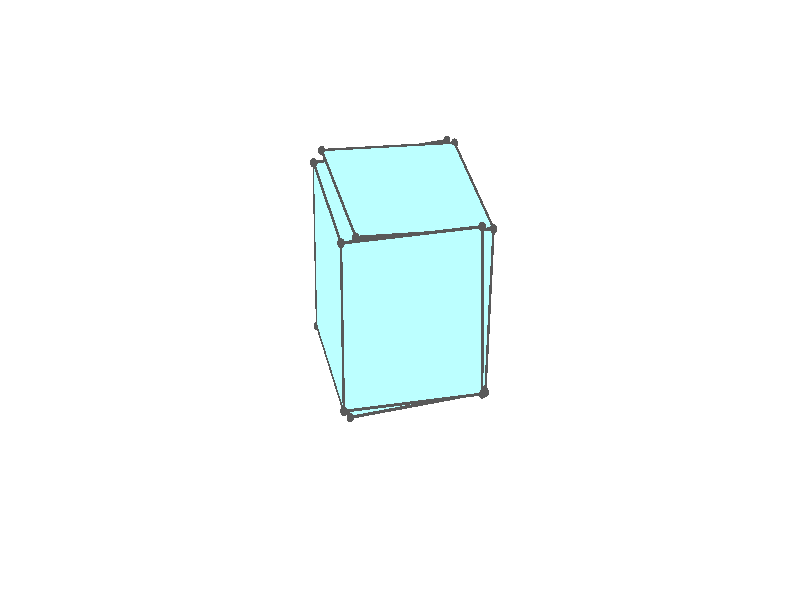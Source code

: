 #version 3.7;
global_settings{assumed_gamma 1.0}
camera{perspective location <18.750000000000000000000000, 10.825317547305481014063844, 12.499999999999996447286321> right <0.133333333333333331482962, -0.230940107675850353485814, -0.000000000000000000000000> up <-0.064951905283832905846353, -0.037499999999999998612221, 0.129903810567665811692706> direction <0.750000000000000111022302, 0.433012701892219298294151, 0.499999999999999944488849> sky <-0.433012701892219298294151, -0.249999999999999944488849, 0.866025403784438707610605> look_at <18.000000000000000000000000, 10.392304845413262270881205, 11.999999999999996447286321>}
light_source{<18.750000000000000000000000, 10.825317547305481014063844, 12.499999999999996447286321> rgb<1.0,1.0,1.0>}
background{rgb<1,1,1>}
union{union{object{union{sphere{<0.000000000000000049995996, 0.816496580927725923437777, -0.425895998510578910334345>,0.029999999999999998889777}sphere{<-0.816496580927725923437777, 0.000000000000000099991992, -0.425895998510578910334345>,0.029999999999999998889777}sphere{<-0.000000000000000149987989, -0.816496580927725923437777, -0.425895998510578910334345>,0.029999999999999998889777}sphere{<0.816496580927725923437777, -0.000000000000000199983985, -0.425895998510578910334345>,0.029999999999999998889777}} pigment{rgb<0.1,0.1,0.1>}}object{union{cylinder{<0.000000000000000049995996, 0.816496580927725923437777, -0.425895998510578910334345>,<-0.816496580927725923437777, 0.000000000000000099991992, -0.425895998510578910334345>,0.010000000000000000208167}cylinder{<-0.816496580927725923437777, 0.000000000000000099991992, -0.425895998510578910334345>,<-0.000000000000000149987989, -0.816496580927725923437777, -0.425895998510578910334345>,0.010000000000000000208167}cylinder{<-0.000000000000000149987989, -0.816496580927725923437777, -0.425895998510578910334345>,<0.816496580927725923437777, -0.000000000000000199983985, -0.425895998510578910334345>,0.010000000000000000208167}cylinder{<0.816496580927725923437777, -0.000000000000000199983985, -0.425895998510578910334345>,<0.000000000000000049995996, 0.816496580927725923437777, -0.425895998510578910334345>,0.010000000000000000208167}} pigment{rgb<0.1,0.1,0.1>}}object{polygon{4.000000000000000000000000,<0.000000000000000049995996, 0.816496580927725923437777, -0.425895998510578910334345>,<-0.816496580927725923437777, 0.000000000000000099991992, -0.425895998510578910334345>,<-0.000000000000000149987989, -0.816496580927725923437777, -0.425895998510578910334345>,<0.816496580927725923437777, -0.000000000000000199983985, -0.425895998510578910334345>} pigment{rgbft<0.5,1.0,1.0,0.1,0.1>}}}union{object{union{sphere{<-0.000000000000000083266727, 0.816496580927726145482382, -0.425895998510579021356648>,0.029999999999999998889777}sphere{<-0.816496580927725923437777, 0.000000000000000027755576, -0.425895998510579132378950>,0.029999999999999998889777}sphere{<-0.853693485265024976094139, 0.037196904337298469789275, 0.727605676368472731319059>,0.029999999999999998889777}sphere{<-0.037196904337299080411938, 0.853693485265024532004929, 0.727605676368472953363664>,0.029999999999999998889777}} pigment{rgb<0.1,0.1,0.1>}}object{union{cylinder{<-0.000000000000000083266727, 0.816496580927726145482382, -0.425895998510579021356648>,<-0.816496580927725923437777, 0.000000000000000027755576, -0.425895998510579132378950>,0.010000000000000000208167}cylinder{<-0.816496580927725923437777, 0.000000000000000027755576, -0.425895998510579132378950>,<-0.853693485265024976094139, 0.037196904337298469789275, 0.727605676368472731319059>,0.010000000000000000208167}cylinder{<-0.853693485265024976094139, 0.037196904337298469789275, 0.727605676368472731319059>,<-0.037196904337299080411938, 0.853693485265024532004929, 0.727605676368472953363664>,0.010000000000000000208167}cylinder{<-0.037196904337299080411938, 0.853693485265024532004929, 0.727605676368472953363664>,<-0.000000000000000083266727, 0.816496580927726145482382, -0.425895998510579021356648>,0.010000000000000000208167}} pigment{rgb<0.1,0.1,0.1>}}object{polygon{4.000000000000000000000000,<-0.000000000000000083266727, 0.816496580927726145482382, -0.425895998510579021356648>,<-0.816496580927725923437777, 0.000000000000000027755576, -0.425895998510579132378950>,<-0.853693485265024976094139, 0.037196904337298469789275, 0.727605676368472731319059>,<-0.037196904337299080411938, 0.853693485265024532004929, 0.727605676368472953363664>} pigment{rgbft<0.5,1.0,1.0,0.1,0.1>}}}union{object{union{sphere{<0.775910538841176666835509, 0.040586042086548923535361, 0.832705176980313654944155>,0.029999999999999998889777}sphere{<-0.040586042086548923535361, -0.775910538841176888880113, 0.832705176980313432899550>,0.029999999999999998889777}sphere{<-0.853693485265024643027232, 0.037196904337298553056002, 0.727605676368472731319059>,0.029999999999999998889777}sphere{<-0.037196904337299163678665, 0.853693485265024309960324, 0.727605676368472953363664>,0.029999999999999998889777}} pigment{rgb<0.1,0.1,0.1>}}object{union{cylinder{<0.775910538841176666835509, 0.040586042086548923535361, 0.832705176980313654944155>,<-0.040586042086548923535361, -0.775910538841176888880113, 0.832705176980313432899550>,0.010000000000000000208167}cylinder{<-0.040586042086548923535361, -0.775910538841176888880113, 0.832705176980313432899550>,<-0.853693485265024643027232, 0.037196904337298553056002, 0.727605676368472731319059>,0.010000000000000000208167}cylinder{<-0.853693485265024643027232, 0.037196904337298553056002, 0.727605676368472731319059>,<-0.037196904337299163678665, 0.853693485265024309960324, 0.727605676368472953363664>,0.010000000000000000208167}cylinder{<-0.037196904337299163678665, 0.853693485265024309960324, 0.727605676368472953363664>,<0.775910538841176666835509, 0.040586042086548923535361, 0.832705176980313654944155>,0.010000000000000000208167}} pigment{rgb<0.1,0.1,0.1>}}object{polygon{4.000000000000000000000000,<0.775910538841176666835509, 0.040586042086548923535361, 0.832705176980313654944155>,<-0.040586042086548923535361, -0.775910538841176888880113, 0.832705176980313432899550>,<-0.853693485265024643027232, 0.037196904337298553056002, 0.727605676368472731319059>,<-0.037196904337299163678665, 0.853693485265024309960324, 0.727605676368472953363664>} pigment{rgbft<0.5,1.0,1.0,0.1,0.1>}}}union{object{union{sphere{<-0.853693485265024865071837, -0.037196904337298580811577, 0.727605676368472731319059>,0.029999999999999998889777}sphere{<-0.816496580927726145482382, 0.000000000000000194289029, -0.425895998510579132378950>,0.029999999999999998889777}sphere{<0.000000000000000027755576, -0.816496580927726034460079, -0.425895998510579021356648>,0.029999999999999998889777}sphere{<-0.037196904337298525300426, -0.853693485265024865071837, 0.727605676368472953363664>,0.029999999999999998889777}} pigment{rgb<0.1,0.1,0.1>}}object{union{cylinder{<-0.853693485265024865071837, -0.037196904337298580811577, 0.727605676368472731319059>,<-0.816496580927726145482382, 0.000000000000000194289029, -0.425895998510579132378950>,0.010000000000000000208167}cylinder{<-0.816496580927726145482382, 0.000000000000000194289029, -0.425895998510579132378950>,<0.000000000000000027755576, -0.816496580927726034460079, -0.425895998510579021356648>,0.010000000000000000208167}cylinder{<0.000000000000000027755576, -0.816496580927726034460079, -0.425895998510579021356648>,<-0.037196904337298525300426, -0.853693485265024865071837, 0.727605676368472953363664>,0.010000000000000000208167}cylinder{<-0.037196904337298525300426, -0.853693485265024865071837, 0.727605676368472953363664>,<-0.853693485265024865071837, -0.037196904337298580811577, 0.727605676368472731319059>,0.010000000000000000208167}} pigment{rgb<0.1,0.1,0.1>}}object{polygon{4.000000000000000000000000,<-0.853693485265024865071837, -0.037196904337298580811577, 0.727605676368472731319059>,<-0.816496580927726145482382, 0.000000000000000194289029, -0.425895998510579132378950>,<0.000000000000000027755576, -0.816496580927726034460079, -0.425895998510579021356648>,<-0.037196904337298525300426, -0.853693485265024865071837, 0.727605676368472953363664>} pigment{rgbft<0.5,1.0,1.0,0.1,0.1>}}}union{object{union{sphere{<0.814802012053100765953673, -0.076088377549222402373985, 0.780155426674393082109304>,0.029999999999999998889777}sphere{<0.851998916390399152476220, -0.038891473211923599517803, -0.373346248204658726077554>,0.029999999999999998889777}sphere{<0.000000000000000039898640, -0.816496580927726145482382, -0.425895998510579021356648>,0.029999999999999998889777}sphere{<-0.037196904337298539178214, -0.853693485265024976094139, 0.727605676368472842341362>,0.029999999999999998889777}} pigment{rgb<0.1,0.1,0.1>}}object{union{cylinder{<0.814802012053100765953673, -0.076088377549222402373985, 0.780155426674393082109304>,<0.851998916390399152476220, -0.038891473211923599517803, -0.373346248204658726077554>,0.010000000000000000208167}cylinder{<0.851998916390399152476220, -0.038891473211923599517803, -0.373346248204658726077554>,<0.000000000000000039898640, -0.816496580927726145482382, -0.425895998510579021356648>,0.010000000000000000208167}cylinder{<0.000000000000000039898640, -0.816496580927726145482382, -0.425895998510579021356648>,<-0.037196904337298539178214, -0.853693485265024976094139, 0.727605676368472842341362>,0.010000000000000000208167}cylinder{<-0.037196904337298539178214, -0.853693485265024976094139, 0.727605676368472842341362>,<0.814802012053100765953673, -0.076088377549222402373985, 0.780155426674393082109304>,0.010000000000000000208167}} pigment{rgb<0.1,0.1,0.1>}}object{polygon{4.000000000000000000000000,<0.814802012053100765953673, -0.076088377549222402373985, 0.780155426674393082109304>,<0.851998916390399152476220, -0.038891473211923599517803, -0.373346248204658726077554>,<0.000000000000000039898640, -0.816496580927726145482382, -0.425895998510579021356648>,<-0.037196904337298539178214, -0.853693485265024976094139, 0.727605676368472842341362>} pigment{rgbft<0.5,1.0,1.0,0.1,0.1>}}}union{object{union{sphere{<0.814802012053100654931370, -0.076088377549222402373985, 0.780155426674393082109304>,0.029999999999999998889777}sphere{<0.851998916390399041453918, -0.038891473211923571762227, -0.373346248204658670566403>,0.029999999999999998889777}sphere{<0.113130883894429198899267, 0.848455380649057233632959, -0.368558259912392993662422>,0.029999999999999998889777}sphere{<0.075933979557130618087690, 0.811258476311758514043504, 0.784943414966658759013285>,0.029999999999999998889777}} pigment{rgb<0.1,0.1,0.1>}}object{union{cylinder{<0.814802012053100654931370, -0.076088377549222402373985, 0.780155426674393082109304>,<0.851998916390399041453918, -0.038891473211923571762227, -0.373346248204658670566403>,0.010000000000000000208167}cylinder{<0.851998916390399041453918, -0.038891473211923571762227, -0.373346248204658670566403>,<0.113130883894429198899267, 0.848455380649057233632959, -0.368558259912392993662422>,0.010000000000000000208167}cylinder{<0.113130883894429198899267, 0.848455380649057233632959, -0.368558259912392993662422>,<0.075933979557130618087690, 0.811258476311758514043504, 0.784943414966658759013285>,0.010000000000000000208167}cylinder{<0.075933979557130618087690, 0.811258476311758514043504, 0.784943414966658759013285>,<0.814802012053100654931370, -0.076088377549222402373985, 0.780155426674393082109304>,0.010000000000000000208167}} pigment{rgb<0.1,0.1,0.1>}}object{polygon{4.000000000000000000000000,<0.814802012053100654931370, -0.076088377549222402373985, 0.780155426674393082109304>,<0.851998916390399041453918, -0.038891473211923571762227, -0.373346248204658670566403>,<0.113130883894429198899267, 0.848455380649057233632959, -0.368558259912392993662422>,<0.075933979557130618087690, 0.811258476311758514043504, 0.784943414966658759013285>} pigment{rgbft<0.5,1.0,1.0,0.1,0.1>}}}}
